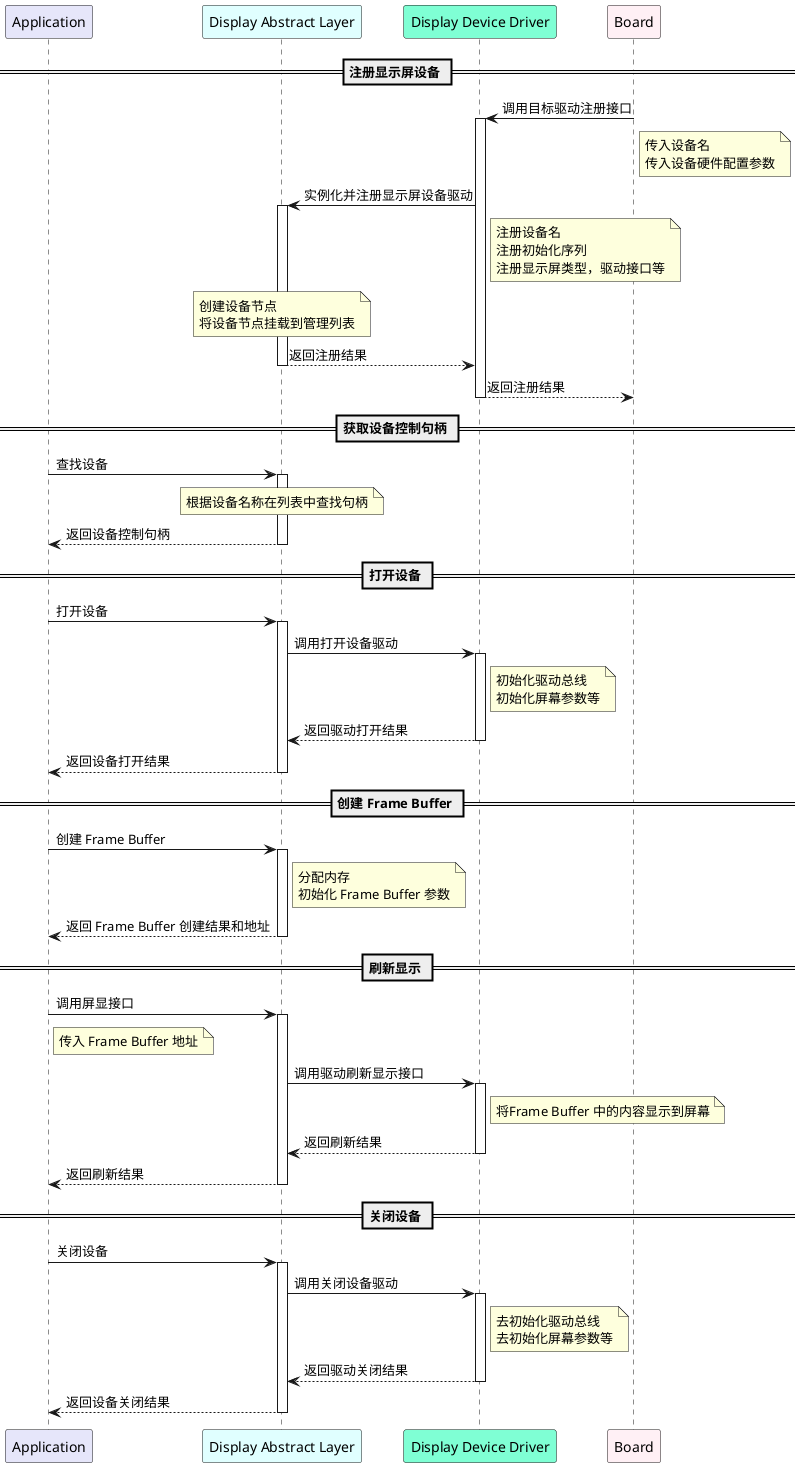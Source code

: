 @startuml 

participant Application as App #Lavender
participant "Display Abstract Layer" as TAL #LightCyan
participant "Display Device Driver" as TDD #Aquamarine
participant "Board" as Bd #LavenderBlush

== 注册显示屏设备 ==
Bd -> TDD : 调用目标驱动注册接口
activate TDD
note right Bd
    传入设备名
    传入设备硬件配置参数
end note
TDD -> TAL : 实例化并注册显示屏设备驱动
activate TAL
note right TDD
    注册设备名
    注册初始化序列
    注册显示屏类型，驱动接口等
end note
note over TAL
    创建设备节点
    将设备节点挂载到管理列表
end note
TAL --> TDD : 返回注册结果
deactivate TAL
TDD --> Bd : 返回注册结果
deactivate TDD
== 获取设备控制句柄 ==
App -> TAL : 查找设备
activate TAL
note over TAL
    根据设备名称在列表中查找句柄
end note
TAL --> App : 返回设备控制句柄
deactivate TAL
== 打开设备 ==
App -> TAL : 打开设备
activate TAL
TAL -> TDD : 调用打开设备驱动
activate TDD
note right TDD
    初始化驱动总线
    初始化屏幕参数等
end note
TDD --> TAL : 返回驱动打开结果
deactivate TDD
TAL --> App : 返回设备打开结果
deactivate TAL
== 创建 Frame Buffer ==
App -> TAL : 创建 Frame Buffer
activate TAL
note right TAL
    分配内存
    初始化 Frame Buffer 参数
end note
TAL --> App : 返回 Frame Buffer 创建结果和地址
deactivate TAL

== 刷新显示 ==
App -> TAL: 调用屏显接口
activate TAL
note right App
    传入 Frame Buffer 地址
end note
TAL -> TDD : 调用驱动刷新显示接口
activate TDD
note right TDD
    将Frame Buffer 中的内容显示到屏幕
end note
TDD --> TAL : 返回刷新结果
deactivate TDD
TAL --> App : 返回刷新结果
deactivate TAL

== 关闭设备 ==
App -> TAL : 关闭设备
activate TAL
TAL -> TDD : 调用关闭设备驱动
activate TDD
note right TDD
    去初始化驱动总线
    去初始化屏幕参数等
end note
TDD --> TAL : 返回驱动关闭结果
deactivate TDD
TAL --> App : 返回设备关闭结果
deactivate TAL
@enduml
